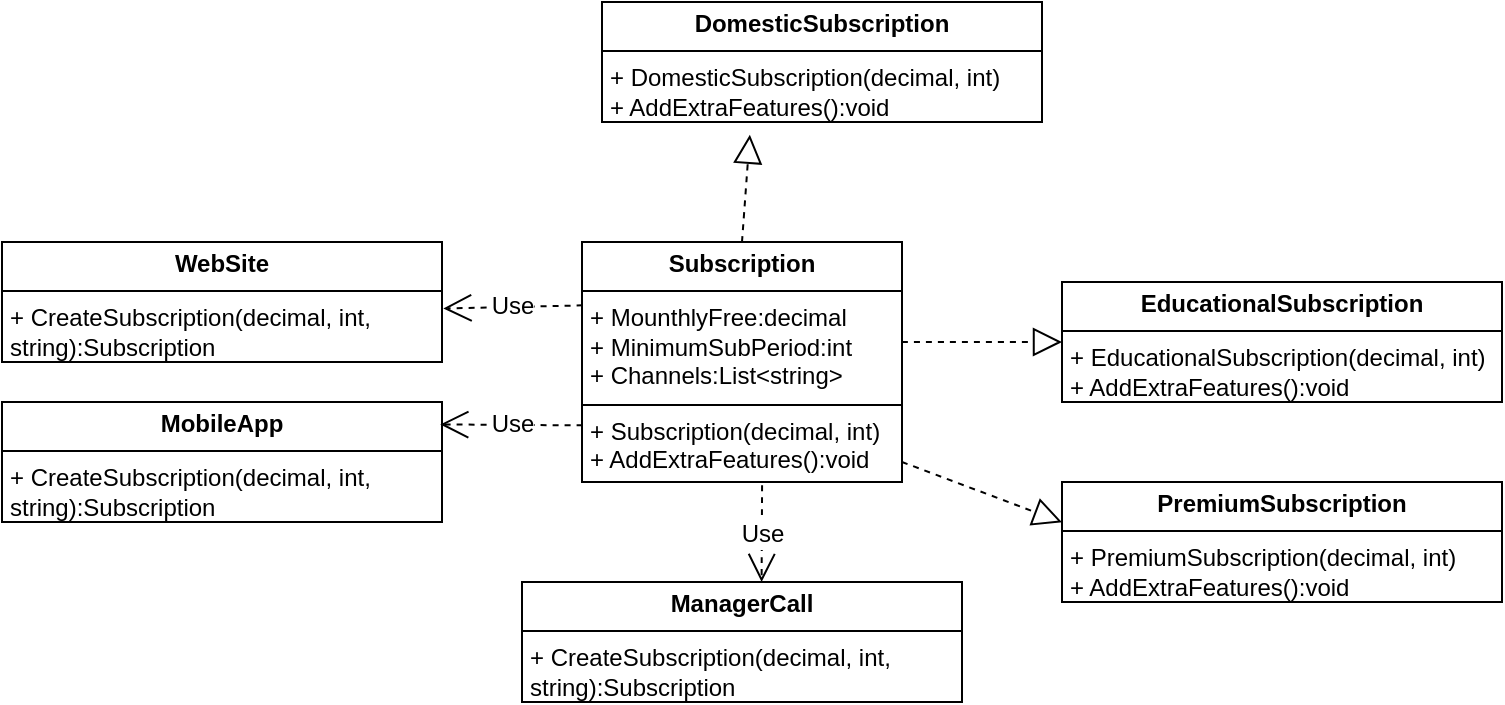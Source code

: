 <mxfile version="24.3.0" type="device">
  <diagram id="C5RBs43oDa-KdzZeNtuy" name="Page-1">
    <mxGraphModel dx="844" dy="2280" grid="1" gridSize="10" guides="1" tooltips="1" connect="1" arrows="1" fold="1" page="1" pageScale="1" pageWidth="827" pageHeight="1169" math="0" shadow="0">
      <root>
        <mxCell id="WIyWlLk6GJQsqaUBKTNV-0" />
        <mxCell id="WIyWlLk6GJQsqaUBKTNV-1" parent="WIyWlLk6GJQsqaUBKTNV-0" />
        <mxCell id="rVkK-D0iezygm3QVf0QG-0" value="&lt;p style=&quot;margin:0px;margin-top:4px;text-align:center;&quot;&gt;&lt;b&gt;ManagerCall&lt;/b&gt;&lt;/p&gt;&lt;hr size=&quot;1&quot; style=&quot;border-style:solid;&quot;&gt;&lt;p style=&quot;margin:0px;margin-left:4px;&quot;&gt;+ CreateSubscription(decimal, int, string):Subscription&lt;/p&gt;&lt;hr size=&quot;1&quot; style=&quot;border-style:solid;&quot;&gt;&lt;p style=&quot;margin:0px;margin-left:4px;&quot;&gt;&lt;br&gt;&lt;/p&gt;" style="verticalAlign=top;align=left;overflow=fill;html=1;whiteSpace=wrap;" parent="WIyWlLk6GJQsqaUBKTNV-1" vertex="1">
          <mxGeometry x="300" y="280" width="220" height="60" as="geometry" />
        </mxCell>
        <mxCell id="rVkK-D0iezygm3QVf0QG-1" value="&lt;p style=&quot;margin:0px;margin-top:4px;text-align:center;&quot;&gt;&lt;b&gt;WebSite&lt;/b&gt;&lt;/p&gt;&lt;hr size=&quot;1&quot; style=&quot;border-style:solid;&quot;&gt;&lt;p style=&quot;margin:0px;margin-left:4px;&quot;&gt;+ CreateSubscription(decimal, int, string):Subscription&lt;/p&gt;&lt;hr size=&quot;1&quot; style=&quot;border-style:solid;&quot;&gt;&lt;p style=&quot;margin:0px;margin-left:4px;&quot;&gt;&lt;br&gt;&lt;/p&gt;" style="verticalAlign=top;align=left;overflow=fill;html=1;whiteSpace=wrap;" parent="WIyWlLk6GJQsqaUBKTNV-1" vertex="1">
          <mxGeometry x="40" y="110" width="220" height="60" as="geometry" />
        </mxCell>
        <mxCell id="rVkK-D0iezygm3QVf0QG-2" value="&lt;p style=&quot;margin:0px;margin-top:4px;text-align:center;&quot;&gt;&lt;b&gt;MobileApp&lt;/b&gt;&lt;/p&gt;&lt;hr size=&quot;1&quot; style=&quot;border-style:solid;&quot;&gt;&lt;p style=&quot;margin:0px;margin-left:4px;&quot;&gt;+ CreateSubscription(decimal, int, string):Subscription&lt;/p&gt;&lt;hr size=&quot;1&quot; style=&quot;border-style:solid;&quot;&gt;&lt;p style=&quot;margin:0px;margin-left:4px;&quot;&gt;&lt;br&gt;&lt;/p&gt;" style="verticalAlign=top;align=left;overflow=fill;html=1;whiteSpace=wrap;" parent="WIyWlLk6GJQsqaUBKTNV-1" vertex="1">
          <mxGeometry x="40" y="190" width="220" height="60" as="geometry" />
        </mxCell>
        <mxCell id="rVkK-D0iezygm3QVf0QG-3" value="&lt;p style=&quot;margin:0px;margin-top:4px;text-align:center;&quot;&gt;&lt;b&gt;DomesticSubscription&lt;/b&gt;&lt;/p&gt;&lt;hr size=&quot;1&quot; style=&quot;border-style:solid;&quot;&gt;&lt;p style=&quot;margin:0px;margin-left:4px;&quot;&gt;+ DomesticSubscription(decimal, int)&lt;/p&gt;&lt;p style=&quot;margin:0px;margin-left:4px;&quot;&gt;+ AddExtraFeatures():void&lt;/p&gt;&lt;hr size=&quot;1&quot; style=&quot;border-style:solid;&quot;&gt;&lt;p style=&quot;margin:0px;margin-left:4px;&quot;&gt;&lt;br&gt;&lt;/p&gt;" style="verticalAlign=top;align=left;overflow=fill;html=1;whiteSpace=wrap;" parent="WIyWlLk6GJQsqaUBKTNV-1" vertex="1">
          <mxGeometry x="340" y="-10" width="220" height="60" as="geometry" />
        </mxCell>
        <mxCell id="rVkK-D0iezygm3QVf0QG-4" value="&lt;p style=&quot;margin:0px;margin-top:4px;text-align:center;&quot;&gt;&lt;b&gt;EducationalSubscription&lt;/b&gt;&lt;/p&gt;&lt;hr size=&quot;1&quot; style=&quot;border-style:solid;&quot;&gt;&lt;p style=&quot;margin:0px;margin-left:4px;&quot;&gt;+ Educational&lt;span style=&quot;background-color: initial;&quot;&gt;Subscription(decimal, int)&lt;/span&gt;&lt;/p&gt;&lt;p style=&quot;margin:0px;margin-left:4px;&quot;&gt;+ AddExtraFeatures():void&lt;/p&gt;&lt;hr size=&quot;1&quot; style=&quot;border-style:solid;&quot;&gt;&lt;p style=&quot;margin:0px;margin-left:4px;&quot;&gt;&lt;br&gt;&lt;/p&gt;" style="verticalAlign=top;align=left;overflow=fill;html=1;whiteSpace=wrap;" parent="WIyWlLk6GJQsqaUBKTNV-1" vertex="1">
          <mxGeometry x="570" y="130" width="220" height="60" as="geometry" />
        </mxCell>
        <mxCell id="rVkK-D0iezygm3QVf0QG-5" value="&lt;p style=&quot;margin:0px;margin-top:4px;text-align:center;&quot;&gt;&lt;b&gt;PremiumSubscription&lt;/b&gt;&lt;/p&gt;&lt;hr size=&quot;1&quot; style=&quot;border-style:solid;&quot;&gt;&lt;p style=&quot;margin:0px;margin-left:4px;&quot;&gt;+ PremiumSubscription(decimal, int)&lt;/p&gt;&lt;p style=&quot;margin:0px;margin-left:4px;&quot;&gt;+ AddExtraFeatures():void&lt;/p&gt;&lt;hr size=&quot;1&quot; style=&quot;border-style:solid;&quot;&gt;&lt;p style=&quot;margin:0px;margin-left:4px;&quot;&gt;&lt;br&gt;&lt;/p&gt;" style="verticalAlign=top;align=left;overflow=fill;html=1;whiteSpace=wrap;" parent="WIyWlLk6GJQsqaUBKTNV-1" vertex="1">
          <mxGeometry x="570" y="230" width="220" height="60" as="geometry" />
        </mxCell>
        <mxCell id="rVkK-D0iezygm3QVf0QG-6" value="&lt;p style=&quot;margin:0px;margin-top:4px;text-align:center;&quot;&gt;&lt;b&gt;Subscription&lt;/b&gt;&lt;/p&gt;&lt;hr size=&quot;1&quot; style=&quot;border-style:solid;&quot;&gt;&lt;p style=&quot;margin:0px;margin-left:4px;&quot;&gt;+ MounthlyFree:decimal&lt;/p&gt;&lt;p style=&quot;margin:0px;margin-left:4px;&quot;&gt;+ MinimumSubPeriod:int&lt;/p&gt;&lt;p style=&quot;margin:0px;margin-left:4px;&quot;&gt;+ Channels:List&amp;lt;string&amp;gt;&lt;/p&gt;&lt;hr size=&quot;1&quot; style=&quot;border-style:solid;&quot;&gt;&lt;p style=&quot;margin:0px;margin-left:4px;&quot;&gt;+ Subscription(decimal, int)&lt;br&gt;&lt;/p&gt;&lt;p style=&quot;margin:0px;margin-left:4px;&quot;&gt;+ AddExtraFeatures():void&lt;br&gt;&lt;/p&gt;&lt;div&gt;&lt;br&gt;&lt;/div&gt;&lt;p style=&quot;margin:0px;margin-left:4px;&quot;&gt;&lt;br&gt;&lt;/p&gt;" style="verticalAlign=top;align=left;overflow=fill;html=1;whiteSpace=wrap;" parent="WIyWlLk6GJQsqaUBKTNV-1" vertex="1">
          <mxGeometry x="330" y="110" width="160" height="120" as="geometry" />
        </mxCell>
        <mxCell id="ONwgnR382fAGoH9Fdre5-0" value="" style="endArrow=block;dashed=1;endFill=0;endSize=12;html=1;rounded=0;fontSize=12;curved=1;entryX=0.336;entryY=1.106;entryDx=0;entryDy=0;entryPerimeter=0;" edge="1" parent="WIyWlLk6GJQsqaUBKTNV-1" target="rVkK-D0iezygm3QVf0QG-3">
          <mxGeometry width="160" relative="1" as="geometry">
            <mxPoint x="410" y="110" as="sourcePoint" />
            <mxPoint x="410" y="50" as="targetPoint" />
          </mxGeometry>
        </mxCell>
        <mxCell id="ONwgnR382fAGoH9Fdre5-1" value="" style="endArrow=block;dashed=1;endFill=0;endSize=12;html=1;rounded=0;fontSize=12;curved=1;" edge="1" parent="WIyWlLk6GJQsqaUBKTNV-1" target="rVkK-D0iezygm3QVf0QG-4">
          <mxGeometry width="160" relative="1" as="geometry">
            <mxPoint x="490" y="160" as="sourcePoint" />
            <mxPoint x="490" y="100" as="targetPoint" />
          </mxGeometry>
        </mxCell>
        <mxCell id="ONwgnR382fAGoH9Fdre5-2" value="" style="endArrow=block;dashed=1;endFill=0;endSize=12;html=1;rounded=0;fontSize=12;curved=1;entryX=0;entryY=0.335;entryDx=0;entryDy=0;entryPerimeter=0;" edge="1" parent="WIyWlLk6GJQsqaUBKTNV-1" target="rVkK-D0iezygm3QVf0QG-5">
          <mxGeometry width="160" relative="1" as="geometry">
            <mxPoint x="490" y="220" as="sourcePoint" />
            <mxPoint x="490" y="160" as="targetPoint" />
          </mxGeometry>
        </mxCell>
        <mxCell id="ONwgnR382fAGoH9Fdre5-3" value="Use" style="endArrow=open;endSize=12;dashed=1;html=1;rounded=0;fontSize=12;curved=1;exitX=0.189;exitY=1.014;exitDx=0;exitDy=0;exitPerimeter=0;" edge="1" parent="WIyWlLk6GJQsqaUBKTNV-1">
          <mxGeometry width="160" relative="1" as="geometry">
            <mxPoint x="420.04" y="231.68" as="sourcePoint" />
            <mxPoint x="419.8" y="280" as="targetPoint" />
          </mxGeometry>
        </mxCell>
        <mxCell id="ONwgnR382fAGoH9Fdre5-4" value="Use" style="endArrow=open;endSize=12;dashed=1;html=1;rounded=0;fontSize=12;curved=1;exitX=0.189;exitY=1.014;exitDx=0;exitDy=0;exitPerimeter=0;entryX=1.003;entryY=0.554;entryDx=0;entryDy=0;entryPerimeter=0;" edge="1" parent="WIyWlLk6GJQsqaUBKTNV-1" target="rVkK-D0iezygm3QVf0QG-1">
          <mxGeometry width="160" relative="1" as="geometry">
            <mxPoint x="330.24" y="141.68" as="sourcePoint" />
            <mxPoint x="330" y="190" as="targetPoint" />
          </mxGeometry>
        </mxCell>
        <mxCell id="ONwgnR382fAGoH9Fdre5-5" value="Use" style="endArrow=open;endSize=12;dashed=1;html=1;rounded=0;fontSize=12;curved=1;exitX=0.189;exitY=1.014;exitDx=0;exitDy=0;exitPerimeter=0;entryX=0.996;entryY=0.187;entryDx=0;entryDy=0;entryPerimeter=0;" edge="1" parent="WIyWlLk6GJQsqaUBKTNV-1" target="rVkK-D0iezygm3QVf0QG-2">
          <mxGeometry width="160" relative="1" as="geometry">
            <mxPoint x="330.24" y="201.68" as="sourcePoint" />
            <mxPoint x="330" y="250" as="targetPoint" />
          </mxGeometry>
        </mxCell>
      </root>
    </mxGraphModel>
  </diagram>
</mxfile>

